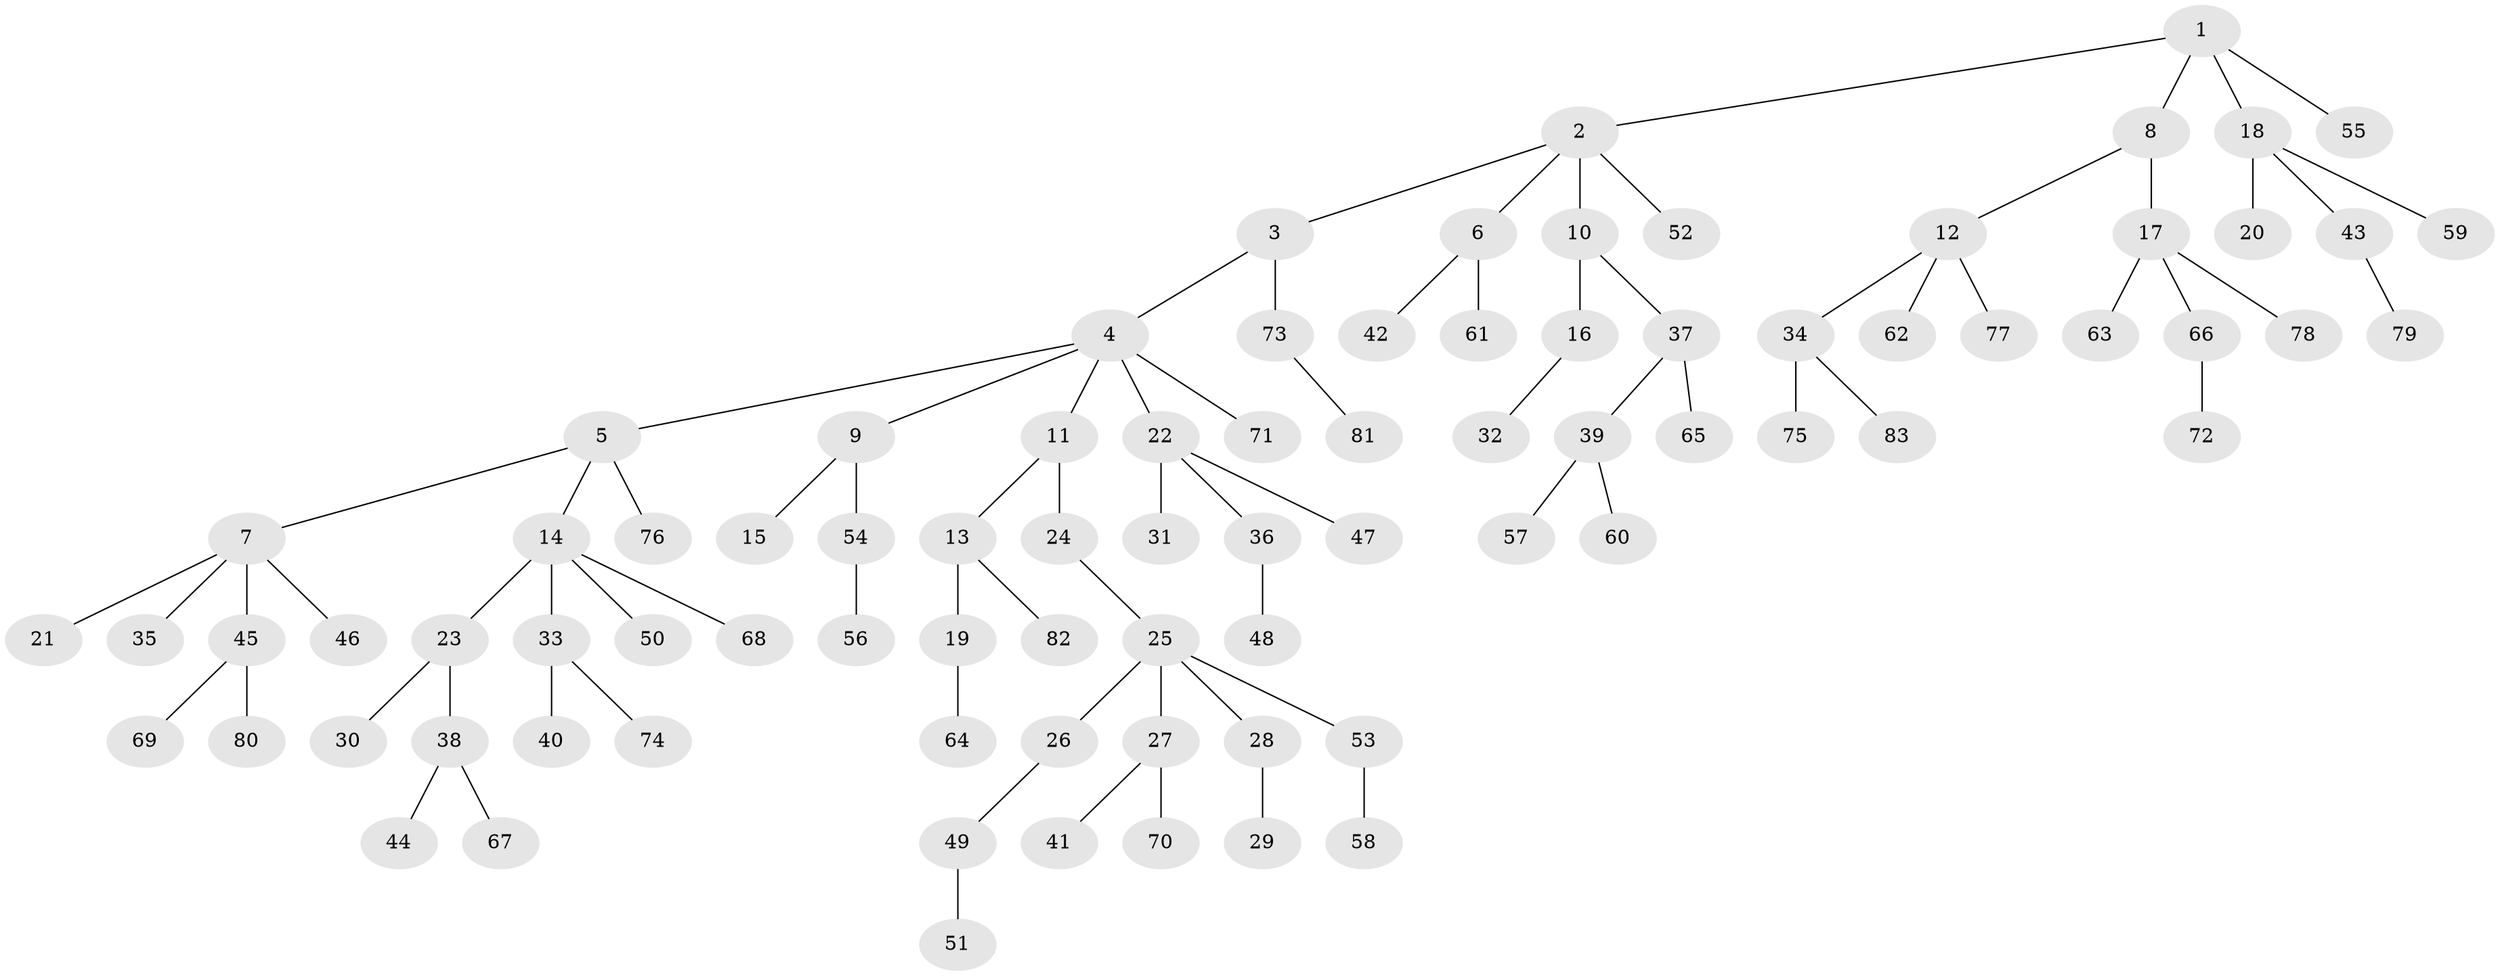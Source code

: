 // Generated by graph-tools (version 1.1) at 2025/11/02/27/25 16:11:25]
// undirected, 83 vertices, 82 edges
graph export_dot {
graph [start="1"]
  node [color=gray90,style=filled];
  1;
  2;
  3;
  4;
  5;
  6;
  7;
  8;
  9;
  10;
  11;
  12;
  13;
  14;
  15;
  16;
  17;
  18;
  19;
  20;
  21;
  22;
  23;
  24;
  25;
  26;
  27;
  28;
  29;
  30;
  31;
  32;
  33;
  34;
  35;
  36;
  37;
  38;
  39;
  40;
  41;
  42;
  43;
  44;
  45;
  46;
  47;
  48;
  49;
  50;
  51;
  52;
  53;
  54;
  55;
  56;
  57;
  58;
  59;
  60;
  61;
  62;
  63;
  64;
  65;
  66;
  67;
  68;
  69;
  70;
  71;
  72;
  73;
  74;
  75;
  76;
  77;
  78;
  79;
  80;
  81;
  82;
  83;
  1 -- 2;
  1 -- 8;
  1 -- 18;
  1 -- 55;
  2 -- 3;
  2 -- 6;
  2 -- 10;
  2 -- 52;
  3 -- 4;
  3 -- 73;
  4 -- 5;
  4 -- 9;
  4 -- 11;
  4 -- 22;
  4 -- 71;
  5 -- 7;
  5 -- 14;
  5 -- 76;
  6 -- 42;
  6 -- 61;
  7 -- 21;
  7 -- 35;
  7 -- 45;
  7 -- 46;
  8 -- 12;
  8 -- 17;
  9 -- 15;
  9 -- 54;
  10 -- 16;
  10 -- 37;
  11 -- 13;
  11 -- 24;
  12 -- 34;
  12 -- 62;
  12 -- 77;
  13 -- 19;
  13 -- 82;
  14 -- 23;
  14 -- 33;
  14 -- 50;
  14 -- 68;
  16 -- 32;
  17 -- 63;
  17 -- 66;
  17 -- 78;
  18 -- 20;
  18 -- 43;
  18 -- 59;
  19 -- 64;
  22 -- 31;
  22 -- 36;
  22 -- 47;
  23 -- 30;
  23 -- 38;
  24 -- 25;
  25 -- 26;
  25 -- 27;
  25 -- 28;
  25 -- 53;
  26 -- 49;
  27 -- 41;
  27 -- 70;
  28 -- 29;
  33 -- 40;
  33 -- 74;
  34 -- 75;
  34 -- 83;
  36 -- 48;
  37 -- 39;
  37 -- 65;
  38 -- 44;
  38 -- 67;
  39 -- 57;
  39 -- 60;
  43 -- 79;
  45 -- 69;
  45 -- 80;
  49 -- 51;
  53 -- 58;
  54 -- 56;
  66 -- 72;
  73 -- 81;
}
